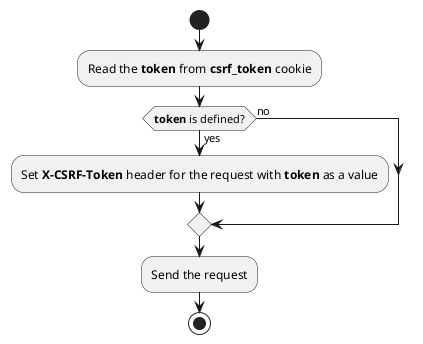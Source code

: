 @startuml
start

:Read the **token** from **csrf_token** cookie;

if (**token** is defined?) then (yes)
    :Set **X-CSRF-Token** header for the request with **token** as a value;
else (no)
endif

:Send the request;

stop
@enduml
